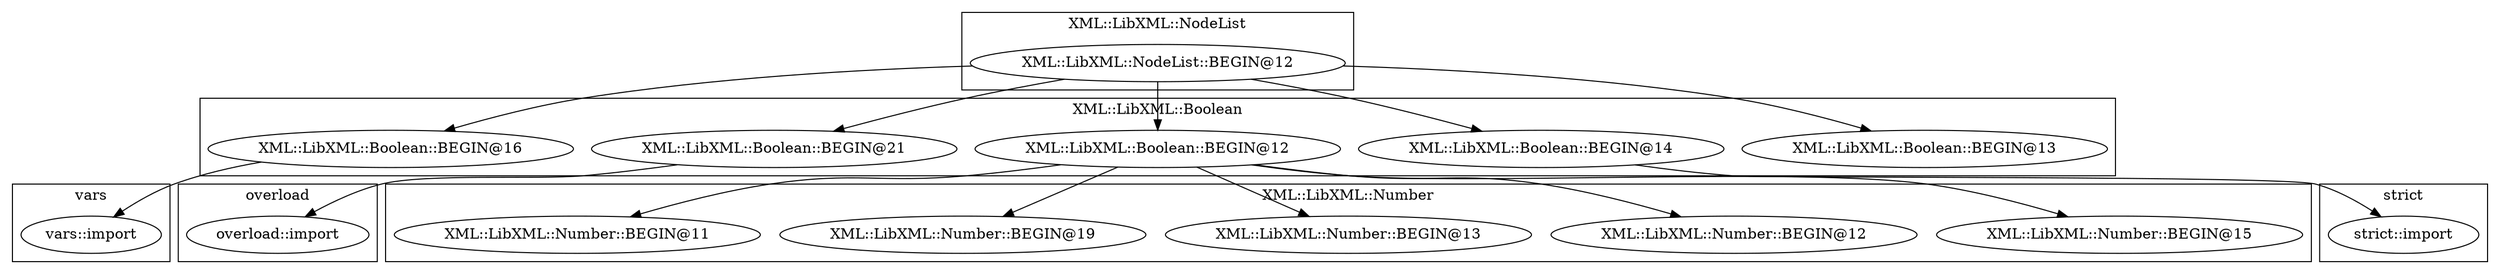 digraph {
graph [overlap=false]
subgraph cluster_vars {
	label="vars";
	"vars::import";
}
subgraph cluster_XML_LibXML_Boolean {
	label="XML::LibXML::Boolean";
	"XML::LibXML::Boolean::BEGIN@13";
	"XML::LibXML::Boolean::BEGIN@16";
	"XML::LibXML::Boolean::BEGIN@21";
	"XML::LibXML::Boolean::BEGIN@12";
	"XML::LibXML::Boolean::BEGIN@14";
}
subgraph cluster_XML_LibXML_Number {
	label="XML::LibXML::Number";
	"XML::LibXML::Number::BEGIN@15";
	"XML::LibXML::Number::BEGIN@12";
	"XML::LibXML::Number::BEGIN@13";
	"XML::LibXML::Number::BEGIN@19";
	"XML::LibXML::Number::BEGIN@11";
}
subgraph cluster_strict {
	label="strict";
	"strict::import";
}
subgraph cluster_XML_LibXML_NodeList {
	label="XML::LibXML::NodeList";
	"XML::LibXML::NodeList::BEGIN@12";
}
subgraph cluster_overload {
	label="overload";
	"overload::import";
}
"XML::LibXML::NodeList::BEGIN@12" -> "XML::LibXML::Boolean::BEGIN@13";
"XML::LibXML::NodeList::BEGIN@12" -> "XML::LibXML::Boolean::BEGIN@12";
"XML::LibXML::Boolean::BEGIN@21" -> "overload::import";
"XML::LibXML::Boolean::BEGIN@16" -> "vars::import";
"XML::LibXML::NodeList::BEGIN@12" -> "XML::LibXML::Boolean::BEGIN@16";
"XML::LibXML::Boolean::BEGIN@12" -> "XML::LibXML::Number::BEGIN@13";
"XML::LibXML::NodeList::BEGIN@12" -> "XML::LibXML::Boolean::BEGIN@21";
"XML::LibXML::Boolean::BEGIN@14" -> "strict::import";
"XML::LibXML::Boolean::BEGIN@12" -> "XML::LibXML::Number::BEGIN@12";
"XML::LibXML::Boolean::BEGIN@12" -> "XML::LibXML::Number::BEGIN@15";
"XML::LibXML::Boolean::BEGIN@12" -> "XML::LibXML::Number::BEGIN@11";
"XML::LibXML::NodeList::BEGIN@12" -> "XML::LibXML::Boolean::BEGIN@14";
"XML::LibXML::Boolean::BEGIN@12" -> "XML::LibXML::Number::BEGIN@19";
}
